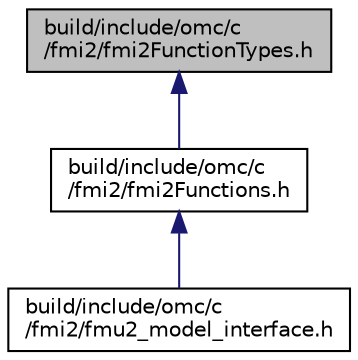 digraph "build/include/omc/c/fmi2/fmi2FunctionTypes.h"
{
  edge [fontname="Helvetica",fontsize="10",labelfontname="Helvetica",labelfontsize="10"];
  node [fontname="Helvetica",fontsize="10",shape=record];
  Node3 [label="build/include/omc/c\l/fmi2/fmi2FunctionTypes.h",height=0.2,width=0.4,color="black", fillcolor="grey75", style="filled", fontcolor="black"];
  Node3 -> Node4 [dir="back",color="midnightblue",fontsize="10",style="solid",fontname="Helvetica"];
  Node4 [label="build/include/omc/c\l/fmi2/fmi2Functions.h",height=0.2,width=0.4,color="black", fillcolor="white", style="filled",URL="$d7/df0/build_2include_2omc_2c_2fmi2_2fmi2_functions_8h.html"];
  Node4 -> Node5 [dir="back",color="midnightblue",fontsize="10",style="solid",fontname="Helvetica"];
  Node5 [label="build/include/omc/c\l/fmi2/fmu2_model_interface.h",height=0.2,width=0.4,color="black", fillcolor="white", style="filled",URL="$d1/d68/build_2include_2omc_2c_2fmi2_2fmu2__model__interface_8h.html"];
}
